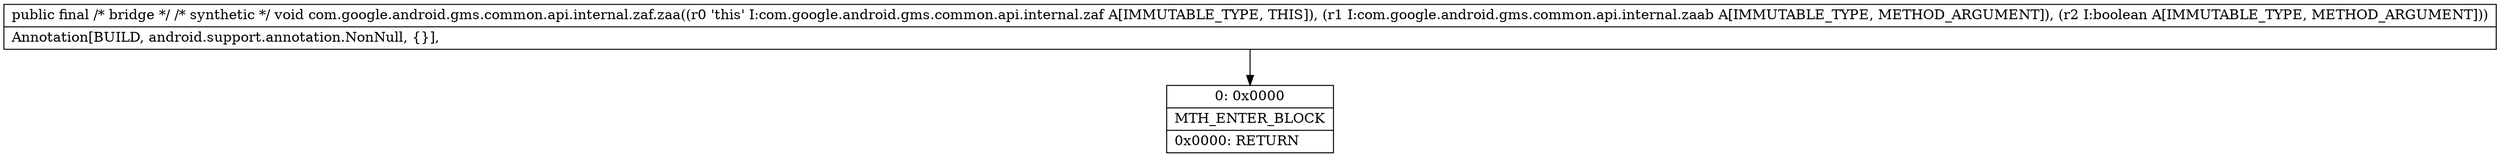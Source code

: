 digraph "CFG forcom.google.android.gms.common.api.internal.zaf.zaa(Lcom\/google\/android\/gms\/common\/api\/internal\/zaab;Z)V" {
Node_0 [shape=record,label="{0\:\ 0x0000|MTH_ENTER_BLOCK\l|0x0000: RETURN   \l}"];
MethodNode[shape=record,label="{public final \/* bridge *\/ \/* synthetic *\/ void com.google.android.gms.common.api.internal.zaf.zaa((r0 'this' I:com.google.android.gms.common.api.internal.zaf A[IMMUTABLE_TYPE, THIS]), (r1 I:com.google.android.gms.common.api.internal.zaab A[IMMUTABLE_TYPE, METHOD_ARGUMENT]), (r2 I:boolean A[IMMUTABLE_TYPE, METHOD_ARGUMENT]))  | Annotation[BUILD, android.support.annotation.NonNull, \{\}], \l}"];
MethodNode -> Node_0;
}

